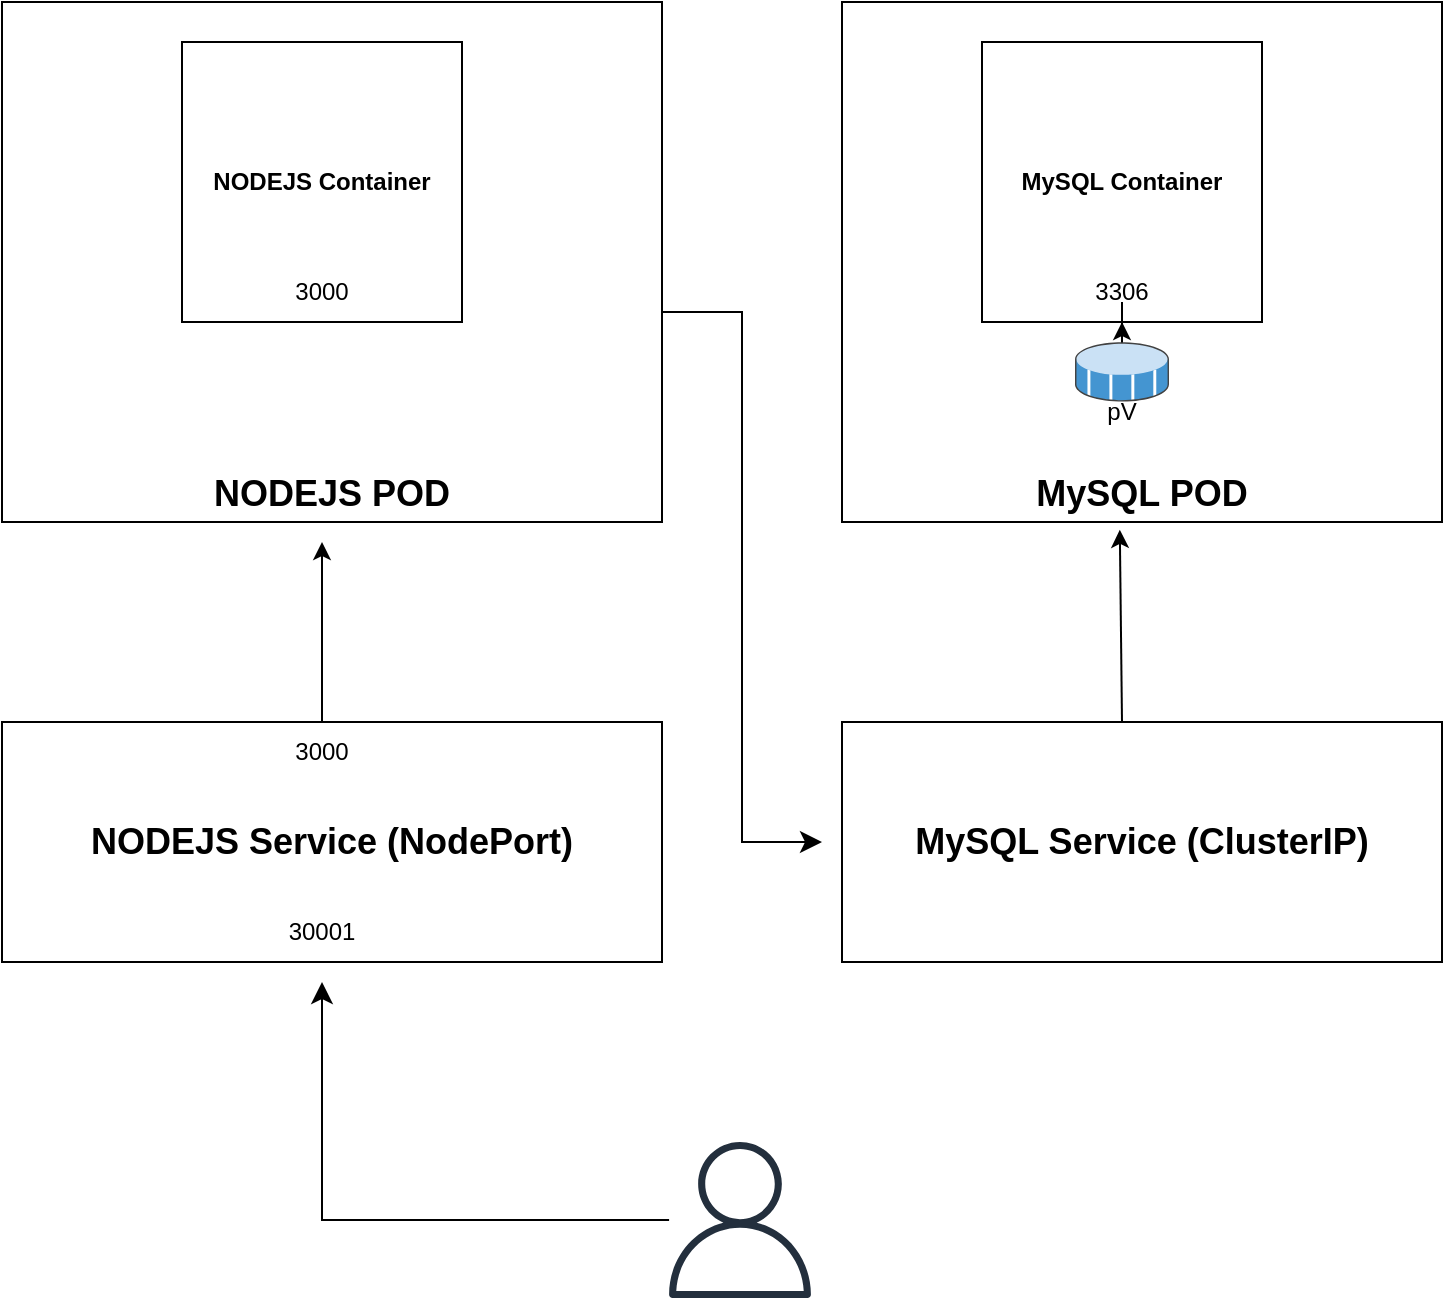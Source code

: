<mxfile version="24.7.16">
  <diagram name="Page-1" id="I2RS8pZV9oAcoxcZs5w8">
    <mxGraphModel dx="1368" dy="790" grid="1" gridSize="10" guides="1" tooltips="1" connect="1" arrows="1" fold="1" page="1" pageScale="1" pageWidth="850" pageHeight="1100" math="0" shadow="0">
      <root>
        <mxCell id="0" />
        <mxCell id="1" parent="0" />
        <mxCell id="YGBNBw1iqes3OhcN2KuX-2" value="&lt;font style=&quot;font-size: 18px;&quot;&gt;&lt;b&gt;NODEJS POD&lt;/b&gt;&lt;/font&gt;" style="rounded=0;whiteSpace=wrap;html=1;verticalAlign=bottom;" vertex="1" parent="1">
          <mxGeometry x="40" y="120" width="330" height="260" as="geometry" />
        </mxCell>
        <mxCell id="YGBNBw1iqes3OhcN2KuX-3" value="&lt;font style=&quot;font-size: 18px;&quot;&gt;&lt;b&gt;MySQL POD&lt;br&gt;&lt;/b&gt;&lt;/font&gt;" style="rounded=0;whiteSpace=wrap;html=1;labelPosition=center;verticalLabelPosition=middle;align=center;verticalAlign=bottom;" vertex="1" parent="1">
          <mxGeometry x="460" y="120" width="300" height="260" as="geometry" />
        </mxCell>
        <mxCell id="YGBNBw1iqes3OhcN2KuX-4" value="&lt;font style=&quot;font-size: 12px;&quot;&gt;&lt;b&gt;NODEJS Container&lt;/b&gt;&lt;/font&gt;" style="whiteSpace=wrap;html=1;aspect=fixed;" vertex="1" parent="1">
          <mxGeometry x="130" y="140" width="140" height="140" as="geometry" />
        </mxCell>
        <mxCell id="YGBNBw1iqes3OhcN2KuX-5" value="3000" style="text;html=1;align=center;verticalAlign=middle;whiteSpace=wrap;rounded=0;" vertex="1" parent="1">
          <mxGeometry x="170" y="250" width="60" height="30" as="geometry" />
        </mxCell>
        <mxCell id="YGBNBw1iqes3OhcN2KuX-6" value="&lt;b&gt;MySQL Container&lt;br&gt;&lt;/b&gt;" style="whiteSpace=wrap;html=1;aspect=fixed;" vertex="1" parent="1">
          <mxGeometry x="530" y="140" width="140" height="140" as="geometry" />
        </mxCell>
        <mxCell id="YGBNBw1iqes3OhcN2KuX-7" value="3306" style="text;html=1;align=center;verticalAlign=middle;whiteSpace=wrap;rounded=0;" vertex="1" parent="1">
          <mxGeometry x="570" y="250" width="60" height="30" as="geometry" />
        </mxCell>
        <mxCell id="YGBNBw1iqes3OhcN2KuX-9" value="" style="edgeStyle=orthogonalEdgeStyle;rounded=0;orthogonalLoop=1;jettySize=auto;html=1;" edge="1" parent="1" source="YGBNBw1iqes3OhcN2KuX-8" target="YGBNBw1iqes3OhcN2KuX-6">
          <mxGeometry relative="1" as="geometry" />
        </mxCell>
        <mxCell id="YGBNBw1iqes3OhcN2KuX-8" value="" style="shadow=0;dashed=0;html=1;labelPosition=center;verticalLabelPosition=bottom;verticalAlign=top;align=center;outlineConnect=0;shape=mxgraph.veeam.3d.datastore_volume;" vertex="1" parent="1">
          <mxGeometry x="576.5" y="290" width="47" height="30" as="geometry" />
        </mxCell>
        <mxCell id="YGBNBw1iqes3OhcN2KuX-10" value="pV" style="text;html=1;align=center;verticalAlign=middle;whiteSpace=wrap;rounded=0;" vertex="1" parent="1">
          <mxGeometry x="570" y="310" width="60" height="30" as="geometry" />
        </mxCell>
        <mxCell id="YGBNBw1iqes3OhcN2KuX-11" value="&lt;font style=&quot;font-size: 18px;&quot;&gt;&lt;b&gt;NODEJS Service (NodePort)&lt;br&gt;&lt;/b&gt;&lt;/font&gt;" style="rounded=0;whiteSpace=wrap;html=1;verticalAlign=middle;" vertex="1" parent="1">
          <mxGeometry x="40" y="480" width="330" height="120" as="geometry" />
        </mxCell>
        <mxCell id="YGBNBw1iqes3OhcN2KuX-12" value="30001" style="text;html=1;align=center;verticalAlign=middle;whiteSpace=wrap;rounded=0;" vertex="1" parent="1">
          <mxGeometry x="170" y="570" width="60" height="30" as="geometry" />
        </mxCell>
        <mxCell id="YGBNBw1iqes3OhcN2KuX-13" value="3000" style="text;html=1;align=center;verticalAlign=middle;whiteSpace=wrap;rounded=0;" vertex="1" parent="1">
          <mxGeometry x="170" y="480" width="60" height="30" as="geometry" />
        </mxCell>
        <mxCell id="YGBNBw1iqes3OhcN2KuX-14" value="&lt;font style=&quot;font-size: 18px;&quot;&gt;&lt;b&gt;MySQL Service (ClusterIP)&lt;/b&gt;&lt;/font&gt;" style="rounded=0;whiteSpace=wrap;html=1;verticalAlign=middle;" vertex="1" parent="1">
          <mxGeometry x="460" y="480" width="300" height="120" as="geometry" />
        </mxCell>
        <mxCell id="YGBNBw1iqes3OhcN2KuX-15" value="" style="sketch=0;outlineConnect=0;fontColor=#232F3E;gradientColor=none;fillColor=#232F3D;strokeColor=none;dashed=0;verticalLabelPosition=bottom;verticalAlign=top;align=center;html=1;fontSize=12;fontStyle=0;aspect=fixed;pointerEvents=1;shape=mxgraph.aws4.user;" vertex="1" parent="1">
          <mxGeometry x="370" y="690" width="78" height="78" as="geometry" />
        </mxCell>
        <mxCell id="YGBNBw1iqes3OhcN2KuX-16" value="" style="edgeStyle=segmentEdgeStyle;endArrow=classic;html=1;curved=0;rounded=0;endSize=8;startSize=8;" edge="1" parent="1" source="YGBNBw1iqes3OhcN2KuX-15">
          <mxGeometry width="50" height="50" relative="1" as="geometry">
            <mxPoint x="350" y="730" as="sourcePoint" />
            <mxPoint x="200" y="610" as="targetPoint" />
          </mxGeometry>
        </mxCell>
        <mxCell id="YGBNBw1iqes3OhcN2KuX-17" value="" style="endArrow=classic;html=1;rounded=0;" edge="1" parent="1">
          <mxGeometry width="50" height="50" relative="1" as="geometry">
            <mxPoint x="200" y="480" as="sourcePoint" />
            <mxPoint x="200" y="390" as="targetPoint" />
          </mxGeometry>
        </mxCell>
        <mxCell id="YGBNBw1iqes3OhcN2KuX-23" value="" style="edgeStyle=elbowEdgeStyle;elbow=horizontal;endArrow=classic;html=1;curved=0;rounded=0;endSize=8;startSize=8;" edge="1" parent="1">
          <mxGeometry width="50" height="50" relative="1" as="geometry">
            <mxPoint x="370" y="275" as="sourcePoint" />
            <mxPoint x="450" y="540" as="targetPoint" />
          </mxGeometry>
        </mxCell>
        <mxCell id="YGBNBw1iqes3OhcN2KuX-24" value="" style="endArrow=classic;html=1;rounded=0;entryX=0.463;entryY=1.015;entryDx=0;entryDy=0;entryPerimeter=0;" edge="1" parent="1" target="YGBNBw1iqes3OhcN2KuX-3">
          <mxGeometry width="50" height="50" relative="1" as="geometry">
            <mxPoint x="600" y="480" as="sourcePoint" />
            <mxPoint x="650" y="430" as="targetPoint" />
          </mxGeometry>
        </mxCell>
      </root>
    </mxGraphModel>
  </diagram>
</mxfile>
